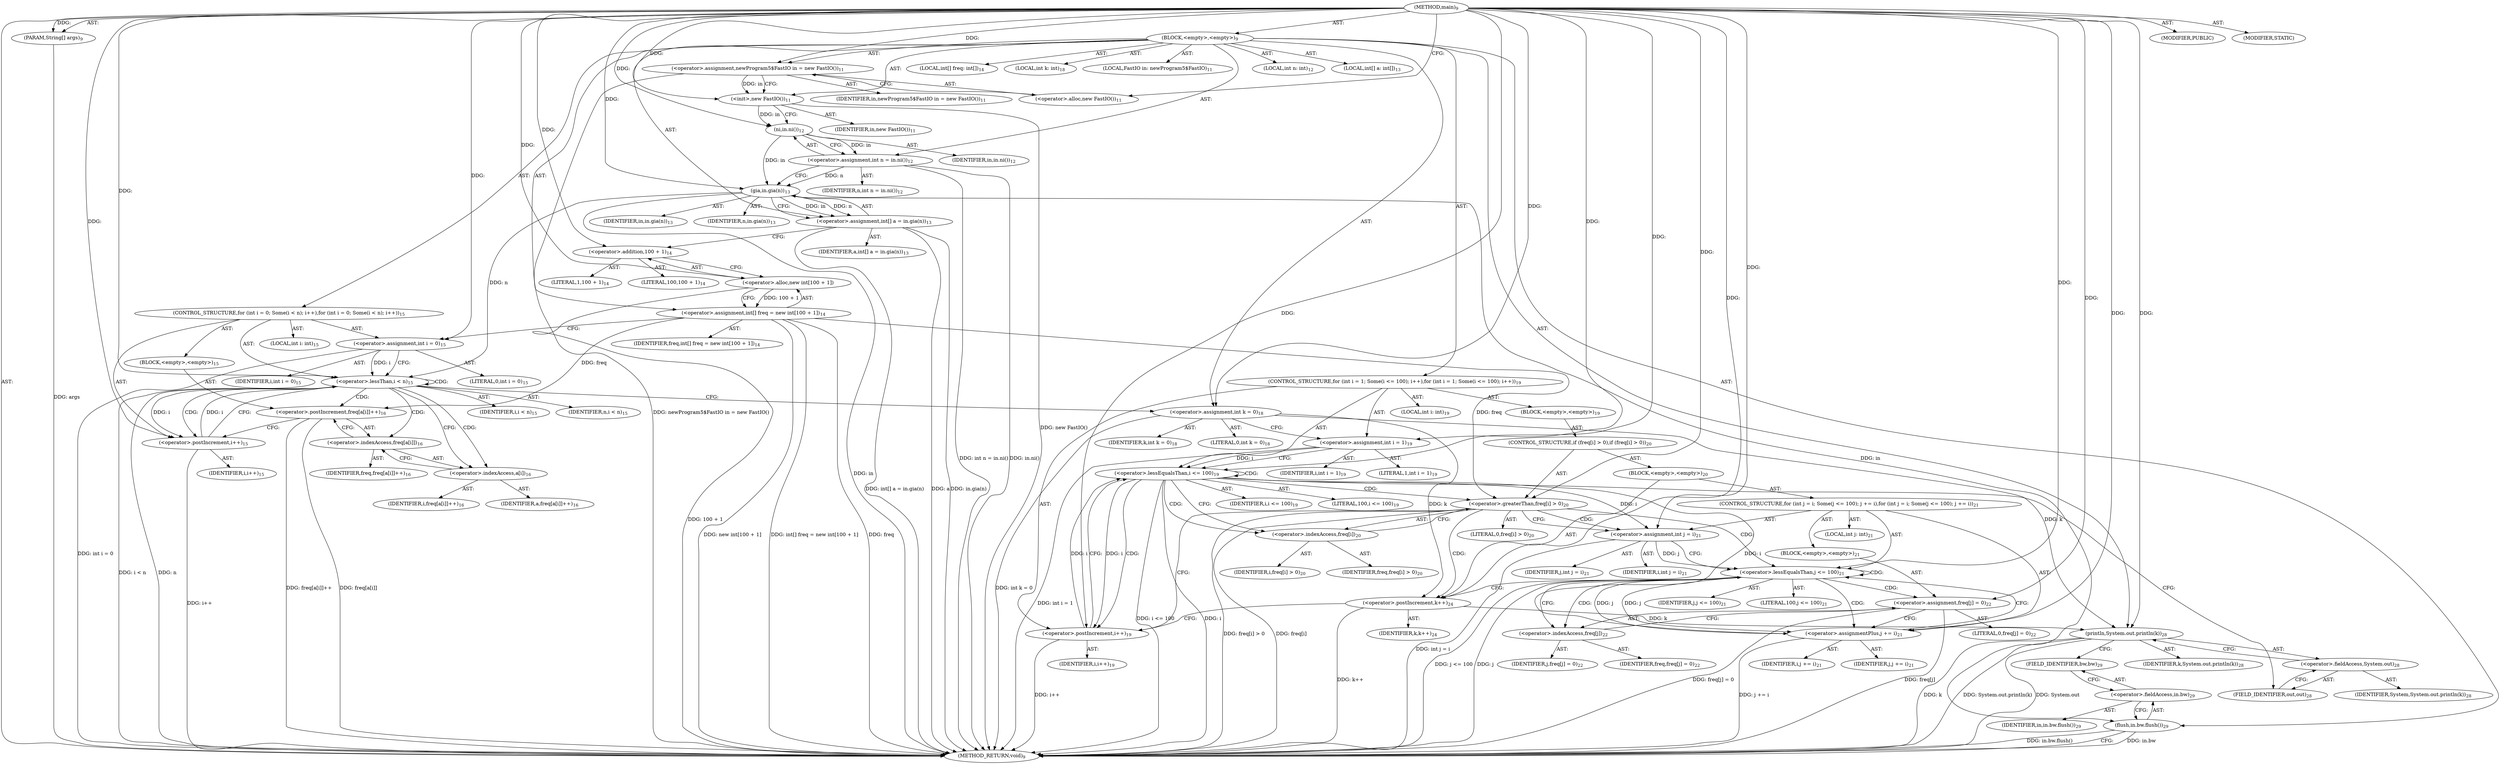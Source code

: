 digraph "main" {  
"38" [label = <(METHOD,main)<SUB>9</SUB>> ]
"39" [label = <(PARAM,String[] args)<SUB>9</SUB>> ]
"40" [label = <(BLOCK,&lt;empty&gt;,&lt;empty&gt;)<SUB>9</SUB>> ]
"4" [label = <(LOCAL,FastIO in: newProgram5$FastIO)<SUB>11</SUB>> ]
"41" [label = <(&lt;operator&gt;.assignment,newProgram5$FastIO in = new FastIO())<SUB>11</SUB>> ]
"42" [label = <(IDENTIFIER,in,newProgram5$FastIO in = new FastIO())<SUB>11</SUB>> ]
"43" [label = <(&lt;operator&gt;.alloc,new FastIO())<SUB>11</SUB>> ]
"44" [label = <(&lt;init&gt;,new FastIO())<SUB>11</SUB>> ]
"3" [label = <(IDENTIFIER,in,new FastIO())<SUB>11</SUB>> ]
"45" [label = <(LOCAL,int n: int)<SUB>12</SUB>> ]
"46" [label = <(&lt;operator&gt;.assignment,int n = in.ni())<SUB>12</SUB>> ]
"47" [label = <(IDENTIFIER,n,int n = in.ni())<SUB>12</SUB>> ]
"48" [label = <(ni,in.ni())<SUB>12</SUB>> ]
"49" [label = <(IDENTIFIER,in,in.ni())<SUB>12</SUB>> ]
"50" [label = <(LOCAL,int[] a: int[])<SUB>13</SUB>> ]
"51" [label = <(&lt;operator&gt;.assignment,int[] a = in.gia(n))<SUB>13</SUB>> ]
"52" [label = <(IDENTIFIER,a,int[] a = in.gia(n))<SUB>13</SUB>> ]
"53" [label = <(gia,in.gia(n))<SUB>13</SUB>> ]
"54" [label = <(IDENTIFIER,in,in.gia(n))<SUB>13</SUB>> ]
"55" [label = <(IDENTIFIER,n,in.gia(n))<SUB>13</SUB>> ]
"56" [label = <(LOCAL,int[] freq: int[])<SUB>14</SUB>> ]
"57" [label = <(&lt;operator&gt;.assignment,int[] freq = new int[100 + 1])<SUB>14</SUB>> ]
"58" [label = <(IDENTIFIER,freq,int[] freq = new int[100 + 1])<SUB>14</SUB>> ]
"59" [label = <(&lt;operator&gt;.alloc,new int[100 + 1])> ]
"60" [label = <(&lt;operator&gt;.addition,100 + 1)<SUB>14</SUB>> ]
"61" [label = <(LITERAL,100,100 + 1)<SUB>14</SUB>> ]
"62" [label = <(LITERAL,1,100 + 1)<SUB>14</SUB>> ]
"63" [label = <(CONTROL_STRUCTURE,for (int i = 0; Some(i &lt; n); i++),for (int i = 0; Some(i &lt; n); i++))<SUB>15</SUB>> ]
"64" [label = <(LOCAL,int i: int)<SUB>15</SUB>> ]
"65" [label = <(&lt;operator&gt;.assignment,int i = 0)<SUB>15</SUB>> ]
"66" [label = <(IDENTIFIER,i,int i = 0)<SUB>15</SUB>> ]
"67" [label = <(LITERAL,0,int i = 0)<SUB>15</SUB>> ]
"68" [label = <(&lt;operator&gt;.lessThan,i &lt; n)<SUB>15</SUB>> ]
"69" [label = <(IDENTIFIER,i,i &lt; n)<SUB>15</SUB>> ]
"70" [label = <(IDENTIFIER,n,i &lt; n)<SUB>15</SUB>> ]
"71" [label = <(&lt;operator&gt;.postIncrement,i++)<SUB>15</SUB>> ]
"72" [label = <(IDENTIFIER,i,i++)<SUB>15</SUB>> ]
"73" [label = <(BLOCK,&lt;empty&gt;,&lt;empty&gt;)<SUB>15</SUB>> ]
"74" [label = <(&lt;operator&gt;.postIncrement,freq[a[i]]++)<SUB>16</SUB>> ]
"75" [label = <(&lt;operator&gt;.indexAccess,freq[a[i]])<SUB>16</SUB>> ]
"76" [label = <(IDENTIFIER,freq,freq[a[i]]++)<SUB>16</SUB>> ]
"77" [label = <(&lt;operator&gt;.indexAccess,a[i])<SUB>16</SUB>> ]
"78" [label = <(IDENTIFIER,a,freq[a[i]]++)<SUB>16</SUB>> ]
"79" [label = <(IDENTIFIER,i,freq[a[i]]++)<SUB>16</SUB>> ]
"80" [label = <(LOCAL,int k: int)<SUB>18</SUB>> ]
"81" [label = <(&lt;operator&gt;.assignment,int k = 0)<SUB>18</SUB>> ]
"82" [label = <(IDENTIFIER,k,int k = 0)<SUB>18</SUB>> ]
"83" [label = <(LITERAL,0,int k = 0)<SUB>18</SUB>> ]
"84" [label = <(CONTROL_STRUCTURE,for (int i = 1; Some(i &lt;= 100); i++),for (int i = 1; Some(i &lt;= 100); i++))<SUB>19</SUB>> ]
"85" [label = <(LOCAL,int i: int)<SUB>19</SUB>> ]
"86" [label = <(&lt;operator&gt;.assignment,int i = 1)<SUB>19</SUB>> ]
"87" [label = <(IDENTIFIER,i,int i = 1)<SUB>19</SUB>> ]
"88" [label = <(LITERAL,1,int i = 1)<SUB>19</SUB>> ]
"89" [label = <(&lt;operator&gt;.lessEqualsThan,i &lt;= 100)<SUB>19</SUB>> ]
"90" [label = <(IDENTIFIER,i,i &lt;= 100)<SUB>19</SUB>> ]
"91" [label = <(LITERAL,100,i &lt;= 100)<SUB>19</SUB>> ]
"92" [label = <(&lt;operator&gt;.postIncrement,i++)<SUB>19</SUB>> ]
"93" [label = <(IDENTIFIER,i,i++)<SUB>19</SUB>> ]
"94" [label = <(BLOCK,&lt;empty&gt;,&lt;empty&gt;)<SUB>19</SUB>> ]
"95" [label = <(CONTROL_STRUCTURE,if (freq[i] &gt; 0),if (freq[i] &gt; 0))<SUB>20</SUB>> ]
"96" [label = <(&lt;operator&gt;.greaterThan,freq[i] &gt; 0)<SUB>20</SUB>> ]
"97" [label = <(&lt;operator&gt;.indexAccess,freq[i])<SUB>20</SUB>> ]
"98" [label = <(IDENTIFIER,freq,freq[i] &gt; 0)<SUB>20</SUB>> ]
"99" [label = <(IDENTIFIER,i,freq[i] &gt; 0)<SUB>20</SUB>> ]
"100" [label = <(LITERAL,0,freq[i] &gt; 0)<SUB>20</SUB>> ]
"101" [label = <(BLOCK,&lt;empty&gt;,&lt;empty&gt;)<SUB>20</SUB>> ]
"102" [label = <(CONTROL_STRUCTURE,for (int j = i; Some(j &lt;= 100); j += i),for (int j = i; Some(j &lt;= 100); j += i))<SUB>21</SUB>> ]
"103" [label = <(LOCAL,int j: int)<SUB>21</SUB>> ]
"104" [label = <(&lt;operator&gt;.assignment,int j = i)<SUB>21</SUB>> ]
"105" [label = <(IDENTIFIER,j,int j = i)<SUB>21</SUB>> ]
"106" [label = <(IDENTIFIER,i,int j = i)<SUB>21</SUB>> ]
"107" [label = <(&lt;operator&gt;.lessEqualsThan,j &lt;= 100)<SUB>21</SUB>> ]
"108" [label = <(IDENTIFIER,j,j &lt;= 100)<SUB>21</SUB>> ]
"109" [label = <(LITERAL,100,j &lt;= 100)<SUB>21</SUB>> ]
"110" [label = <(&lt;operator&gt;.assignmentPlus,j += i)<SUB>21</SUB>> ]
"111" [label = <(IDENTIFIER,j,j += i)<SUB>21</SUB>> ]
"112" [label = <(IDENTIFIER,i,j += i)<SUB>21</SUB>> ]
"113" [label = <(BLOCK,&lt;empty&gt;,&lt;empty&gt;)<SUB>21</SUB>> ]
"114" [label = <(&lt;operator&gt;.assignment,freq[j] = 0)<SUB>22</SUB>> ]
"115" [label = <(&lt;operator&gt;.indexAccess,freq[j])<SUB>22</SUB>> ]
"116" [label = <(IDENTIFIER,freq,freq[j] = 0)<SUB>22</SUB>> ]
"117" [label = <(IDENTIFIER,j,freq[j] = 0)<SUB>22</SUB>> ]
"118" [label = <(LITERAL,0,freq[j] = 0)<SUB>22</SUB>> ]
"119" [label = <(&lt;operator&gt;.postIncrement,k++)<SUB>24</SUB>> ]
"120" [label = <(IDENTIFIER,k,k++)<SUB>24</SUB>> ]
"121" [label = <(println,System.out.println(k))<SUB>28</SUB>> ]
"122" [label = <(&lt;operator&gt;.fieldAccess,System.out)<SUB>28</SUB>> ]
"123" [label = <(IDENTIFIER,System,System.out.println(k))<SUB>28</SUB>> ]
"124" [label = <(FIELD_IDENTIFIER,out,out)<SUB>28</SUB>> ]
"125" [label = <(IDENTIFIER,k,System.out.println(k))<SUB>28</SUB>> ]
"126" [label = <(flush,in.bw.flush())<SUB>29</SUB>> ]
"127" [label = <(&lt;operator&gt;.fieldAccess,in.bw)<SUB>29</SUB>> ]
"128" [label = <(IDENTIFIER,in,in.bw.flush())<SUB>29</SUB>> ]
"129" [label = <(FIELD_IDENTIFIER,bw,bw)<SUB>29</SUB>> ]
"130" [label = <(MODIFIER,PUBLIC)> ]
"131" [label = <(MODIFIER,STATIC)> ]
"132" [label = <(METHOD_RETURN,void)<SUB>9</SUB>> ]
  "38" -> "39"  [ label = "AST: "] 
  "38" -> "40"  [ label = "AST: "] 
  "38" -> "130"  [ label = "AST: "] 
  "38" -> "131"  [ label = "AST: "] 
  "38" -> "132"  [ label = "AST: "] 
  "40" -> "4"  [ label = "AST: "] 
  "40" -> "41"  [ label = "AST: "] 
  "40" -> "44"  [ label = "AST: "] 
  "40" -> "45"  [ label = "AST: "] 
  "40" -> "46"  [ label = "AST: "] 
  "40" -> "50"  [ label = "AST: "] 
  "40" -> "51"  [ label = "AST: "] 
  "40" -> "56"  [ label = "AST: "] 
  "40" -> "57"  [ label = "AST: "] 
  "40" -> "63"  [ label = "AST: "] 
  "40" -> "80"  [ label = "AST: "] 
  "40" -> "81"  [ label = "AST: "] 
  "40" -> "84"  [ label = "AST: "] 
  "40" -> "121"  [ label = "AST: "] 
  "40" -> "126"  [ label = "AST: "] 
  "41" -> "42"  [ label = "AST: "] 
  "41" -> "43"  [ label = "AST: "] 
  "44" -> "3"  [ label = "AST: "] 
  "46" -> "47"  [ label = "AST: "] 
  "46" -> "48"  [ label = "AST: "] 
  "48" -> "49"  [ label = "AST: "] 
  "51" -> "52"  [ label = "AST: "] 
  "51" -> "53"  [ label = "AST: "] 
  "53" -> "54"  [ label = "AST: "] 
  "53" -> "55"  [ label = "AST: "] 
  "57" -> "58"  [ label = "AST: "] 
  "57" -> "59"  [ label = "AST: "] 
  "59" -> "60"  [ label = "AST: "] 
  "60" -> "61"  [ label = "AST: "] 
  "60" -> "62"  [ label = "AST: "] 
  "63" -> "64"  [ label = "AST: "] 
  "63" -> "65"  [ label = "AST: "] 
  "63" -> "68"  [ label = "AST: "] 
  "63" -> "71"  [ label = "AST: "] 
  "63" -> "73"  [ label = "AST: "] 
  "65" -> "66"  [ label = "AST: "] 
  "65" -> "67"  [ label = "AST: "] 
  "68" -> "69"  [ label = "AST: "] 
  "68" -> "70"  [ label = "AST: "] 
  "71" -> "72"  [ label = "AST: "] 
  "73" -> "74"  [ label = "AST: "] 
  "74" -> "75"  [ label = "AST: "] 
  "75" -> "76"  [ label = "AST: "] 
  "75" -> "77"  [ label = "AST: "] 
  "77" -> "78"  [ label = "AST: "] 
  "77" -> "79"  [ label = "AST: "] 
  "81" -> "82"  [ label = "AST: "] 
  "81" -> "83"  [ label = "AST: "] 
  "84" -> "85"  [ label = "AST: "] 
  "84" -> "86"  [ label = "AST: "] 
  "84" -> "89"  [ label = "AST: "] 
  "84" -> "92"  [ label = "AST: "] 
  "84" -> "94"  [ label = "AST: "] 
  "86" -> "87"  [ label = "AST: "] 
  "86" -> "88"  [ label = "AST: "] 
  "89" -> "90"  [ label = "AST: "] 
  "89" -> "91"  [ label = "AST: "] 
  "92" -> "93"  [ label = "AST: "] 
  "94" -> "95"  [ label = "AST: "] 
  "95" -> "96"  [ label = "AST: "] 
  "95" -> "101"  [ label = "AST: "] 
  "96" -> "97"  [ label = "AST: "] 
  "96" -> "100"  [ label = "AST: "] 
  "97" -> "98"  [ label = "AST: "] 
  "97" -> "99"  [ label = "AST: "] 
  "101" -> "102"  [ label = "AST: "] 
  "101" -> "119"  [ label = "AST: "] 
  "102" -> "103"  [ label = "AST: "] 
  "102" -> "104"  [ label = "AST: "] 
  "102" -> "107"  [ label = "AST: "] 
  "102" -> "110"  [ label = "AST: "] 
  "102" -> "113"  [ label = "AST: "] 
  "104" -> "105"  [ label = "AST: "] 
  "104" -> "106"  [ label = "AST: "] 
  "107" -> "108"  [ label = "AST: "] 
  "107" -> "109"  [ label = "AST: "] 
  "110" -> "111"  [ label = "AST: "] 
  "110" -> "112"  [ label = "AST: "] 
  "113" -> "114"  [ label = "AST: "] 
  "114" -> "115"  [ label = "AST: "] 
  "114" -> "118"  [ label = "AST: "] 
  "115" -> "116"  [ label = "AST: "] 
  "115" -> "117"  [ label = "AST: "] 
  "119" -> "120"  [ label = "AST: "] 
  "121" -> "122"  [ label = "AST: "] 
  "121" -> "125"  [ label = "AST: "] 
  "122" -> "123"  [ label = "AST: "] 
  "122" -> "124"  [ label = "AST: "] 
  "126" -> "127"  [ label = "AST: "] 
  "127" -> "128"  [ label = "AST: "] 
  "127" -> "129"  [ label = "AST: "] 
  "41" -> "44"  [ label = "CFG: "] 
  "44" -> "48"  [ label = "CFG: "] 
  "46" -> "53"  [ label = "CFG: "] 
  "51" -> "60"  [ label = "CFG: "] 
  "57" -> "65"  [ label = "CFG: "] 
  "81" -> "86"  [ label = "CFG: "] 
  "121" -> "129"  [ label = "CFG: "] 
  "126" -> "132"  [ label = "CFG: "] 
  "43" -> "41"  [ label = "CFG: "] 
  "48" -> "46"  [ label = "CFG: "] 
  "53" -> "51"  [ label = "CFG: "] 
  "59" -> "57"  [ label = "CFG: "] 
  "65" -> "68"  [ label = "CFG: "] 
  "68" -> "77"  [ label = "CFG: "] 
  "68" -> "81"  [ label = "CFG: "] 
  "71" -> "68"  [ label = "CFG: "] 
  "86" -> "89"  [ label = "CFG: "] 
  "89" -> "97"  [ label = "CFG: "] 
  "89" -> "124"  [ label = "CFG: "] 
  "92" -> "89"  [ label = "CFG: "] 
  "122" -> "121"  [ label = "CFG: "] 
  "127" -> "126"  [ label = "CFG: "] 
  "60" -> "59"  [ label = "CFG: "] 
  "74" -> "71"  [ label = "CFG: "] 
  "124" -> "122"  [ label = "CFG: "] 
  "129" -> "127"  [ label = "CFG: "] 
  "75" -> "74"  [ label = "CFG: "] 
  "96" -> "104"  [ label = "CFG: "] 
  "96" -> "92"  [ label = "CFG: "] 
  "77" -> "75"  [ label = "CFG: "] 
  "97" -> "96"  [ label = "CFG: "] 
  "119" -> "92"  [ label = "CFG: "] 
  "104" -> "107"  [ label = "CFG: "] 
  "107" -> "115"  [ label = "CFG: "] 
  "107" -> "119"  [ label = "CFG: "] 
  "110" -> "107"  [ label = "CFG: "] 
  "114" -> "110"  [ label = "CFG: "] 
  "115" -> "114"  [ label = "CFG: "] 
  "38" -> "43"  [ label = "CFG: "] 
  "39" -> "132"  [ label = "DDG: args"] 
  "41" -> "132"  [ label = "DDG: newProgram5$FastIO in = new FastIO()"] 
  "44" -> "132"  [ label = "DDG: new FastIO()"] 
  "46" -> "132"  [ label = "DDG: in.ni()"] 
  "46" -> "132"  [ label = "DDG: int n = in.ni()"] 
  "51" -> "132"  [ label = "DDG: a"] 
  "53" -> "132"  [ label = "DDG: in"] 
  "51" -> "132"  [ label = "DDG: in.gia(n)"] 
  "51" -> "132"  [ label = "DDG: int[] a = in.gia(n)"] 
  "57" -> "132"  [ label = "DDG: freq"] 
  "59" -> "132"  [ label = "DDG: 100 + 1"] 
  "57" -> "132"  [ label = "DDG: new int[100 + 1]"] 
  "57" -> "132"  [ label = "DDG: int[] freq = new int[100 + 1]"] 
  "65" -> "132"  [ label = "DDG: int i = 0"] 
  "68" -> "132"  [ label = "DDG: n"] 
  "68" -> "132"  [ label = "DDG: i &lt; n"] 
  "81" -> "132"  [ label = "DDG: int k = 0"] 
  "86" -> "132"  [ label = "DDG: int i = 1"] 
  "89" -> "132"  [ label = "DDG: i"] 
  "89" -> "132"  [ label = "DDG: i &lt;= 100"] 
  "121" -> "132"  [ label = "DDG: System.out"] 
  "121" -> "132"  [ label = "DDG: k"] 
  "121" -> "132"  [ label = "DDG: System.out.println(k)"] 
  "126" -> "132"  [ label = "DDG: in.bw"] 
  "126" -> "132"  [ label = "DDG: in.bw.flush()"] 
  "96" -> "132"  [ label = "DDG: freq[i]"] 
  "96" -> "132"  [ label = "DDG: freq[i] &gt; 0"] 
  "104" -> "132"  [ label = "DDG: int j = i"] 
  "107" -> "132"  [ label = "DDG: j"] 
  "107" -> "132"  [ label = "DDG: j &lt;= 100"] 
  "119" -> "132"  [ label = "DDG: k++"] 
  "92" -> "132"  [ label = "DDG: i++"] 
  "114" -> "132"  [ label = "DDG: freq[j]"] 
  "114" -> "132"  [ label = "DDG: freq[j] = 0"] 
  "110" -> "132"  [ label = "DDG: j += i"] 
  "74" -> "132"  [ label = "DDG: freq[a[i]]"] 
  "74" -> "132"  [ label = "DDG: freq[a[i]]++"] 
  "71" -> "132"  [ label = "DDG: i++"] 
  "38" -> "39"  [ label = "DDG: "] 
  "38" -> "41"  [ label = "DDG: "] 
  "48" -> "46"  [ label = "DDG: in"] 
  "53" -> "51"  [ label = "DDG: in"] 
  "53" -> "51"  [ label = "DDG: n"] 
  "59" -> "57"  [ label = "DDG: 100 + 1"] 
  "38" -> "81"  [ label = "DDG: "] 
  "41" -> "44"  [ label = "DDG: in"] 
  "38" -> "44"  [ label = "DDG: "] 
  "38" -> "65"  [ label = "DDG: "] 
  "38" -> "86"  [ label = "DDG: "] 
  "81" -> "121"  [ label = "DDG: k"] 
  "119" -> "121"  [ label = "DDG: k"] 
  "38" -> "121"  [ label = "DDG: "] 
  "53" -> "126"  [ label = "DDG: in"] 
  "44" -> "48"  [ label = "DDG: in"] 
  "38" -> "48"  [ label = "DDG: "] 
  "48" -> "53"  [ label = "DDG: in"] 
  "38" -> "53"  [ label = "DDG: "] 
  "46" -> "53"  [ label = "DDG: n"] 
  "38" -> "59"  [ label = "DDG: "] 
  "65" -> "68"  [ label = "DDG: i"] 
  "71" -> "68"  [ label = "DDG: i"] 
  "38" -> "68"  [ label = "DDG: "] 
  "53" -> "68"  [ label = "DDG: n"] 
  "68" -> "71"  [ label = "DDG: i"] 
  "38" -> "71"  [ label = "DDG: "] 
  "86" -> "89"  [ label = "DDG: i"] 
  "92" -> "89"  [ label = "DDG: i"] 
  "38" -> "89"  [ label = "DDG: "] 
  "89" -> "92"  [ label = "DDG: i"] 
  "38" -> "92"  [ label = "DDG: "] 
  "38" -> "60"  [ label = "DDG: "] 
  "57" -> "74"  [ label = "DDG: freq"] 
  "57" -> "96"  [ label = "DDG: freq"] 
  "38" -> "96"  [ label = "DDG: "] 
  "89" -> "104"  [ label = "DDG: i"] 
  "38" -> "104"  [ label = "DDG: "] 
  "38" -> "110"  [ label = "DDG: "] 
  "89" -> "110"  [ label = "DDG: i"] 
  "81" -> "119"  [ label = "DDG: k"] 
  "38" -> "119"  [ label = "DDG: "] 
  "104" -> "107"  [ label = "DDG: j"] 
  "110" -> "107"  [ label = "DDG: j"] 
  "38" -> "107"  [ label = "DDG: "] 
  "107" -> "110"  [ label = "DDG: j"] 
  "38" -> "114"  [ label = "DDG: "] 
  "68" -> "68"  [ label = "CDG: "] 
  "68" -> "77"  [ label = "CDG: "] 
  "68" -> "71"  [ label = "CDG: "] 
  "68" -> "75"  [ label = "CDG: "] 
  "68" -> "74"  [ label = "CDG: "] 
  "89" -> "96"  [ label = "CDG: "] 
  "89" -> "89"  [ label = "CDG: "] 
  "89" -> "92"  [ label = "CDG: "] 
  "89" -> "97"  [ label = "CDG: "] 
  "96" -> "107"  [ label = "CDG: "] 
  "96" -> "104"  [ label = "CDG: "] 
  "96" -> "119"  [ label = "CDG: "] 
  "107" -> "107"  [ label = "CDG: "] 
  "107" -> "115"  [ label = "CDG: "] 
  "107" -> "114"  [ label = "CDG: "] 
  "107" -> "110"  [ label = "CDG: "] 
}
